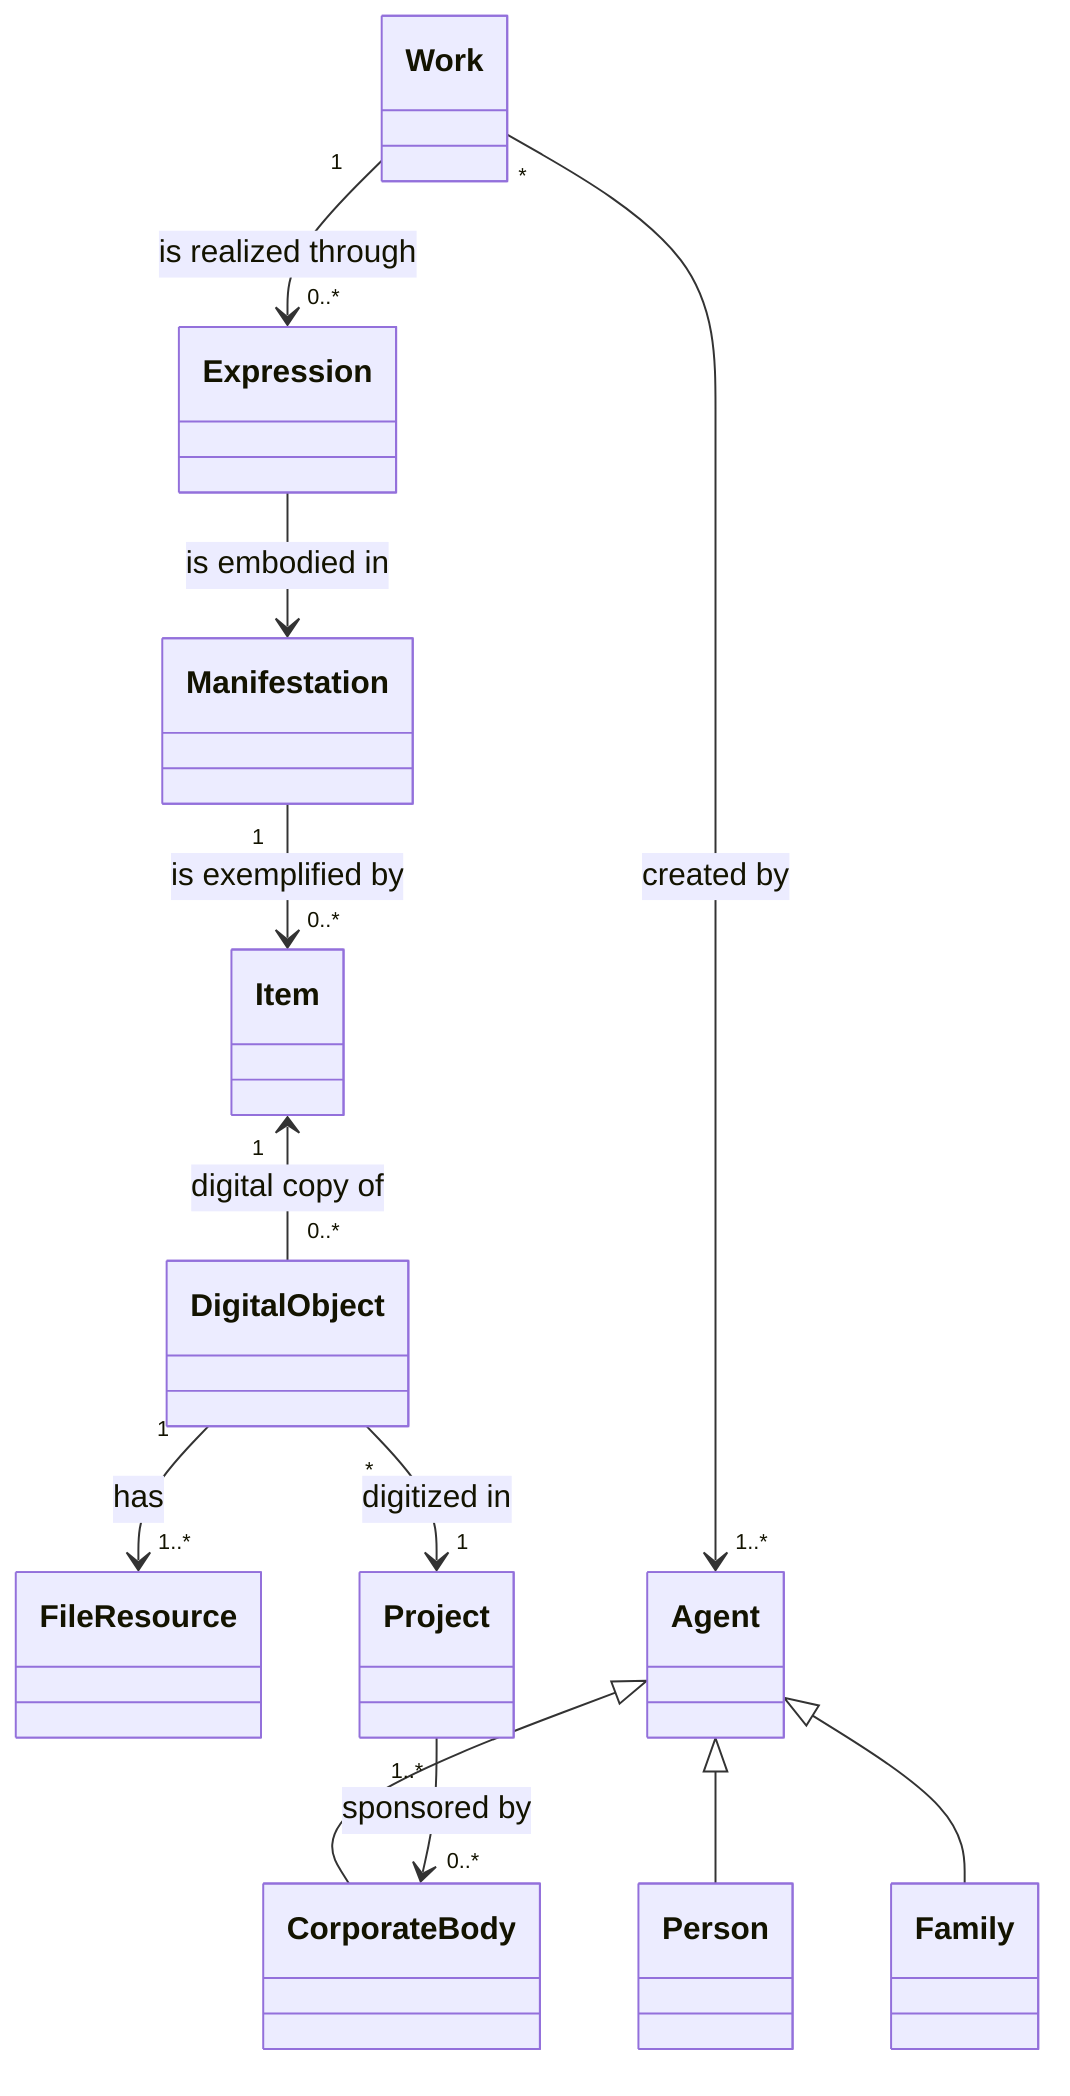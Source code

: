 classDiagram
  Work "1" --> "0..*" Expression : is realized through
  Expression --> Manifestation : is embodied in
  Manifestation "1" --> "0..*" Item : is exemplified by
  Item "1" <-- "0..*" DigitalObject : digital copy of
  DigitalObject "1" --> "1..*" FileResource : has

  Work "*" --> "1..*" Agent : created by
  Agent <|-- Person
  Agent <|-- Family
  Agent <|-- CorporateBody
  Project "1..*" --> "0..*" CorporateBody : sponsored by
  DigitalObject "*" --> "1" Project : digitized in
  

  link Work "https://web.library.yale.edu/cataloging/music/frbr-wemi-music#work" "See https://web.library.yale.edu/cataloging/music/frbr-wemi-music#work"
  link Expression "https://web.library.yale.edu/cataloging/music/frbr-wemi-music#expression" "See https://web.library.yale.edu/cataloging/music/frbr-wemi-music#expression"
  link Manifestation "https://web.library.yale.edu/cataloging/music/frbr-wemi-music#manifestation" "See https://web.library.yale.edu/cataloging/music/frbr-wemi-music#manifestation"
  link Item "https://web.library.yale.edu/cataloging/music/frbr-wemi-music#item" "See https://web.library.yale.edu/cataloging/music/frbr-wemi-music#item"

  %%Item : +Set<Identifier> identifiers
  %%DigitalObject : +Set<Identifier> identifiers
  %%Project : +Set<Identifier> identifiers